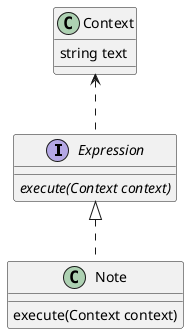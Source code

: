 @startuml
interface Expression{
{abstract}execute(Context context)
}
Expression <|.. Note
class Note{
execute(Context context)
}
Context <.. Expression
class Context{
string text
}

@enduml